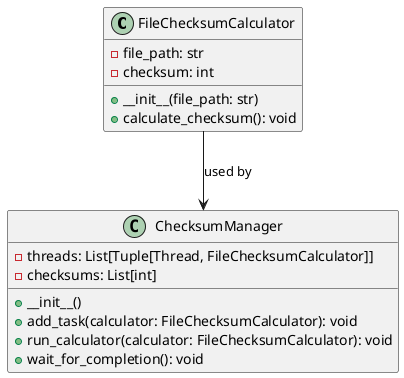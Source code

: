 @startuml
class FileChecksumCalculator {
    - file_path: str
    - checksum: int
    + __init__(file_path: str)
    + calculate_checksum(): void
}

class ChecksumManager {
    - threads: List[Tuple[Thread, FileChecksumCalculator]]
    - checksums: List[int]
    + __init__()
    + add_task(calculator: FileChecksumCalculator): void
    + run_calculator(calculator: FileChecksumCalculator): void
    + wait_for_completion(): void
}

FileChecksumCalculator --> ChecksumManager : used by
@enduml